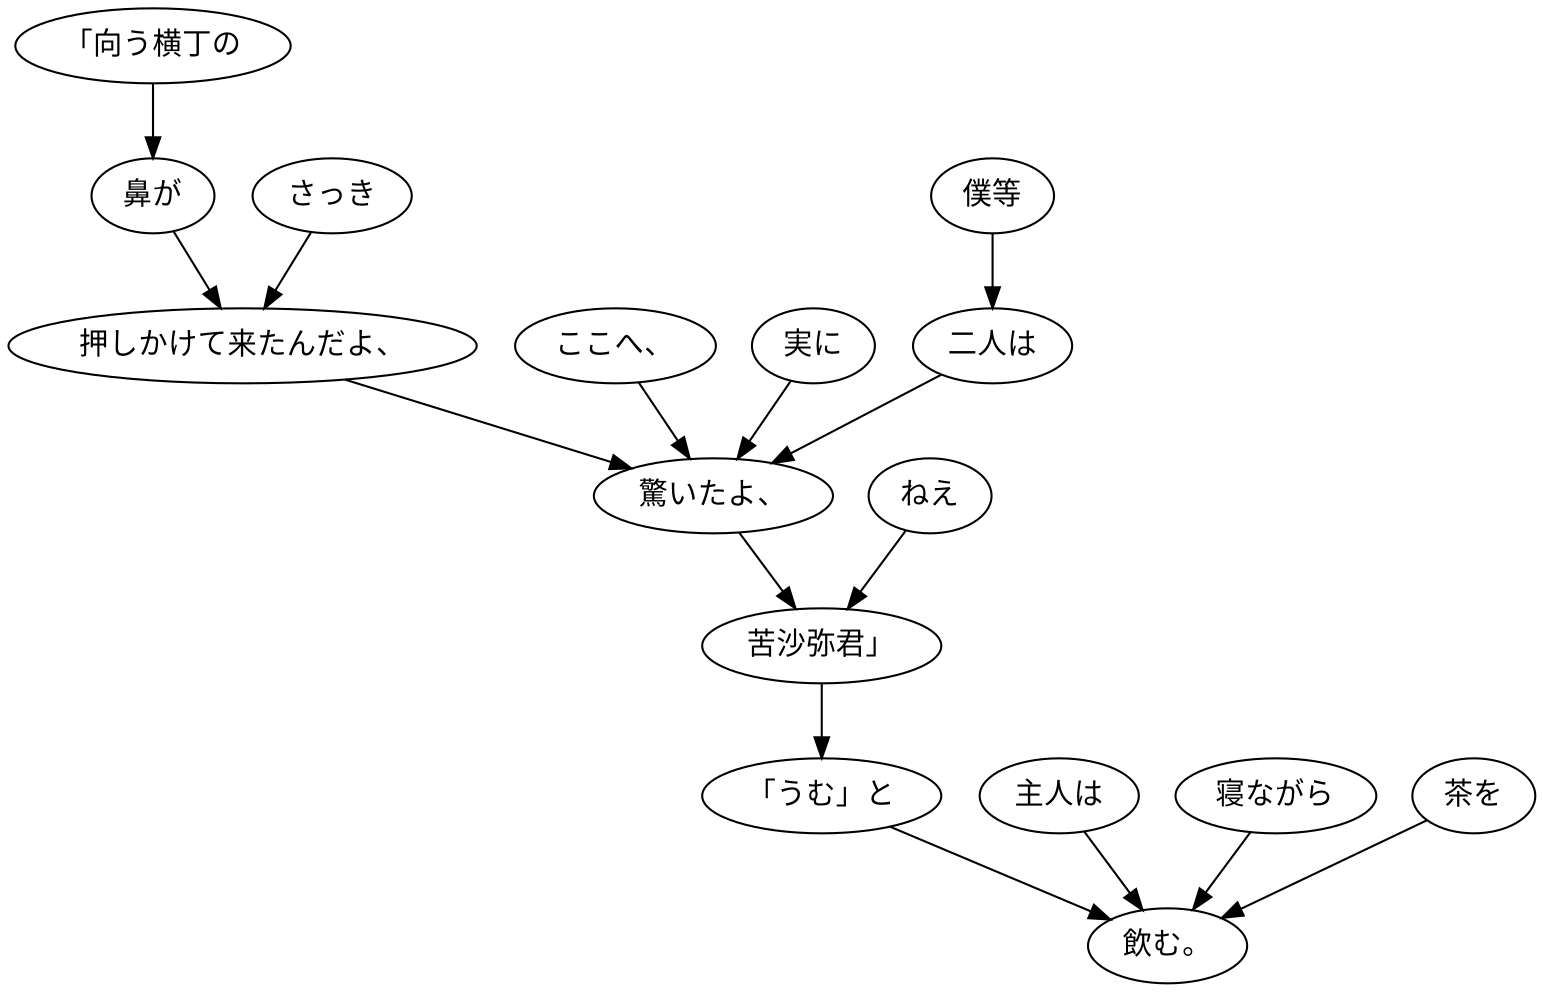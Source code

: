digraph graph1946 {
	node0 [label="「向う横丁の"];
	node1 [label="鼻が"];
	node2 [label="さっき"];
	node3 [label="押しかけて来たんだよ、"];
	node4 [label="ここへ、"];
	node5 [label="実に"];
	node6 [label="僕等"];
	node7 [label="二人は"];
	node8 [label="驚いたよ、"];
	node9 [label="ねえ"];
	node10 [label="苦沙弥君」"];
	node11 [label="「うむ」と"];
	node12 [label="主人は"];
	node13 [label="寝ながら"];
	node14 [label="茶を"];
	node15 [label="飲む。"];
	node0 -> node1;
	node1 -> node3;
	node2 -> node3;
	node3 -> node8;
	node4 -> node8;
	node5 -> node8;
	node6 -> node7;
	node7 -> node8;
	node8 -> node10;
	node9 -> node10;
	node10 -> node11;
	node11 -> node15;
	node12 -> node15;
	node13 -> node15;
	node14 -> node15;
}

